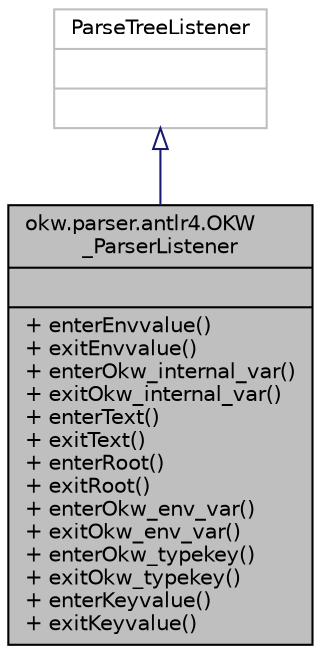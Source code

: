 digraph "okw.parser.antlr4.OKW_ParserListener"
{
 // INTERACTIVE_SVG=YES
  edge [fontname="Helvetica",fontsize="10",labelfontname="Helvetica",labelfontsize="10"];
  node [fontname="Helvetica",fontsize="10",shape=record];
  Node3 [label="{okw.parser.antlr4.OKW\l_ParserListener\n||+ enterEnvvalue()\l+ exitEnvvalue()\l+ enterOkw_internal_var()\l+ exitOkw_internal_var()\l+ enterText()\l+ exitText()\l+ enterRoot()\l+ exitRoot()\l+ enterOkw_env_var()\l+ exitOkw_env_var()\l+ enterOkw_typekey()\l+ exitOkw_typekey()\l+ enterKeyvalue()\l+ exitKeyvalue()\l}",height=0.2,width=0.4,color="black", fillcolor="grey75", style="filled", fontcolor="black"];
  Node4 -> Node3 [dir="back",color="midnightblue",fontsize="10",style="solid",arrowtail="onormal",fontname="Helvetica"];
  Node4 [label="{ParseTreeListener\n||}",height=0.2,width=0.4,color="grey75", fillcolor="white", style="filled"];
}
